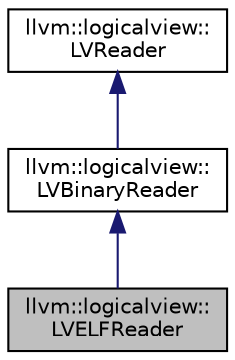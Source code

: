 digraph "llvm::logicalview::LVELFReader"
{
 // LATEX_PDF_SIZE
  bgcolor="transparent";
  edge [fontname="Helvetica",fontsize="10",labelfontname="Helvetica",labelfontsize="10"];
  node [fontname="Helvetica",fontsize="10",shape=record];
  Node1 [label="llvm::logicalview::\lLVELFReader",height=0.2,width=0.4,color="black", fillcolor="grey75", style="filled", fontcolor="black",tooltip=" "];
  Node2 -> Node1 [dir="back",color="midnightblue",fontsize="10",style="solid",fontname="Helvetica"];
  Node2 [label="llvm::logicalview::\lLVBinaryReader",height=0.2,width=0.4,color="black",URL="$classllvm_1_1logicalview_1_1LVBinaryReader.html",tooltip=" "];
  Node3 -> Node2 [dir="back",color="midnightblue",fontsize="10",style="solid",fontname="Helvetica"];
  Node3 [label="llvm::logicalview::\lLVReader",height=0.2,width=0.4,color="black",URL="$classllvm_1_1logicalview_1_1LVReader.html",tooltip="The logical reader owns of all the logical elements created during the debug information parsing."];
}
